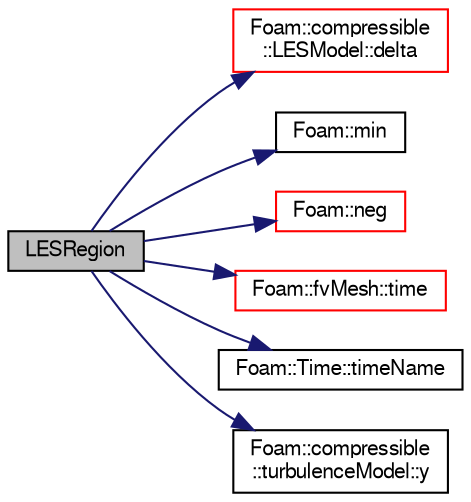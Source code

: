 digraph "LESRegion"
{
  bgcolor="transparent";
  edge [fontname="FreeSans",fontsize="10",labelfontname="FreeSans",labelfontsize="10"];
  node [fontname="FreeSans",fontsize="10",shape=record];
  rankdir="LR";
  Node1524 [label="LESRegion",height=0.2,width=0.4,color="black", fillcolor="grey75", style="filled", fontcolor="black"];
  Node1524 -> Node1525 [color="midnightblue",fontsize="10",style="solid",fontname="FreeSans"];
  Node1525 [label="Foam::compressible\l::LESModel::delta",height=0.2,width=0.4,color="red",URL="$a30634.html#ae1d8f7535eb39381966ede312047ed6b",tooltip="Access function to filter width. "];
  Node1524 -> Node1527 [color="midnightblue",fontsize="10",style="solid",fontname="FreeSans"];
  Node1527 [label="Foam::min",height=0.2,width=0.4,color="black",URL="$a21124.html#a253e112ad2d56d96230ff39ea7f442dc"];
  Node1524 -> Node1528 [color="midnightblue",fontsize="10",style="solid",fontname="FreeSans"];
  Node1528 [label="Foam::neg",height=0.2,width=0.4,color="red",URL="$a21124.html#aad5b44612e484eb87fcea79a3d19ee04"];
  Node1524 -> Node1532 [color="midnightblue",fontsize="10",style="solid",fontname="FreeSans"];
  Node1532 [label="Foam::fvMesh::time",height=0.2,width=0.4,color="red",URL="$a22766.html#a0d94096809fe3376b29a2a29ca11bb18",tooltip="Return the top-level database. "];
  Node1524 -> Node1534 [color="midnightblue",fontsize="10",style="solid",fontname="FreeSans"];
  Node1534 [label="Foam::Time::timeName",height=0.2,width=0.4,color="black",URL="$a26350.html#ad9d86fef6eca18797c786726cf925179",tooltip="Return time name of given scalar time. "];
  Node1524 -> Node1535 [color="midnightblue",fontsize="10",style="solid",fontname="FreeSans"];
  Node1535 [label="Foam::compressible\l::turbulenceModel::y",height=0.2,width=0.4,color="black",URL="$a30818.html#a152c527a6b3137685b03893a7a3a73eb",tooltip="Return the near wall distances. "];
}
